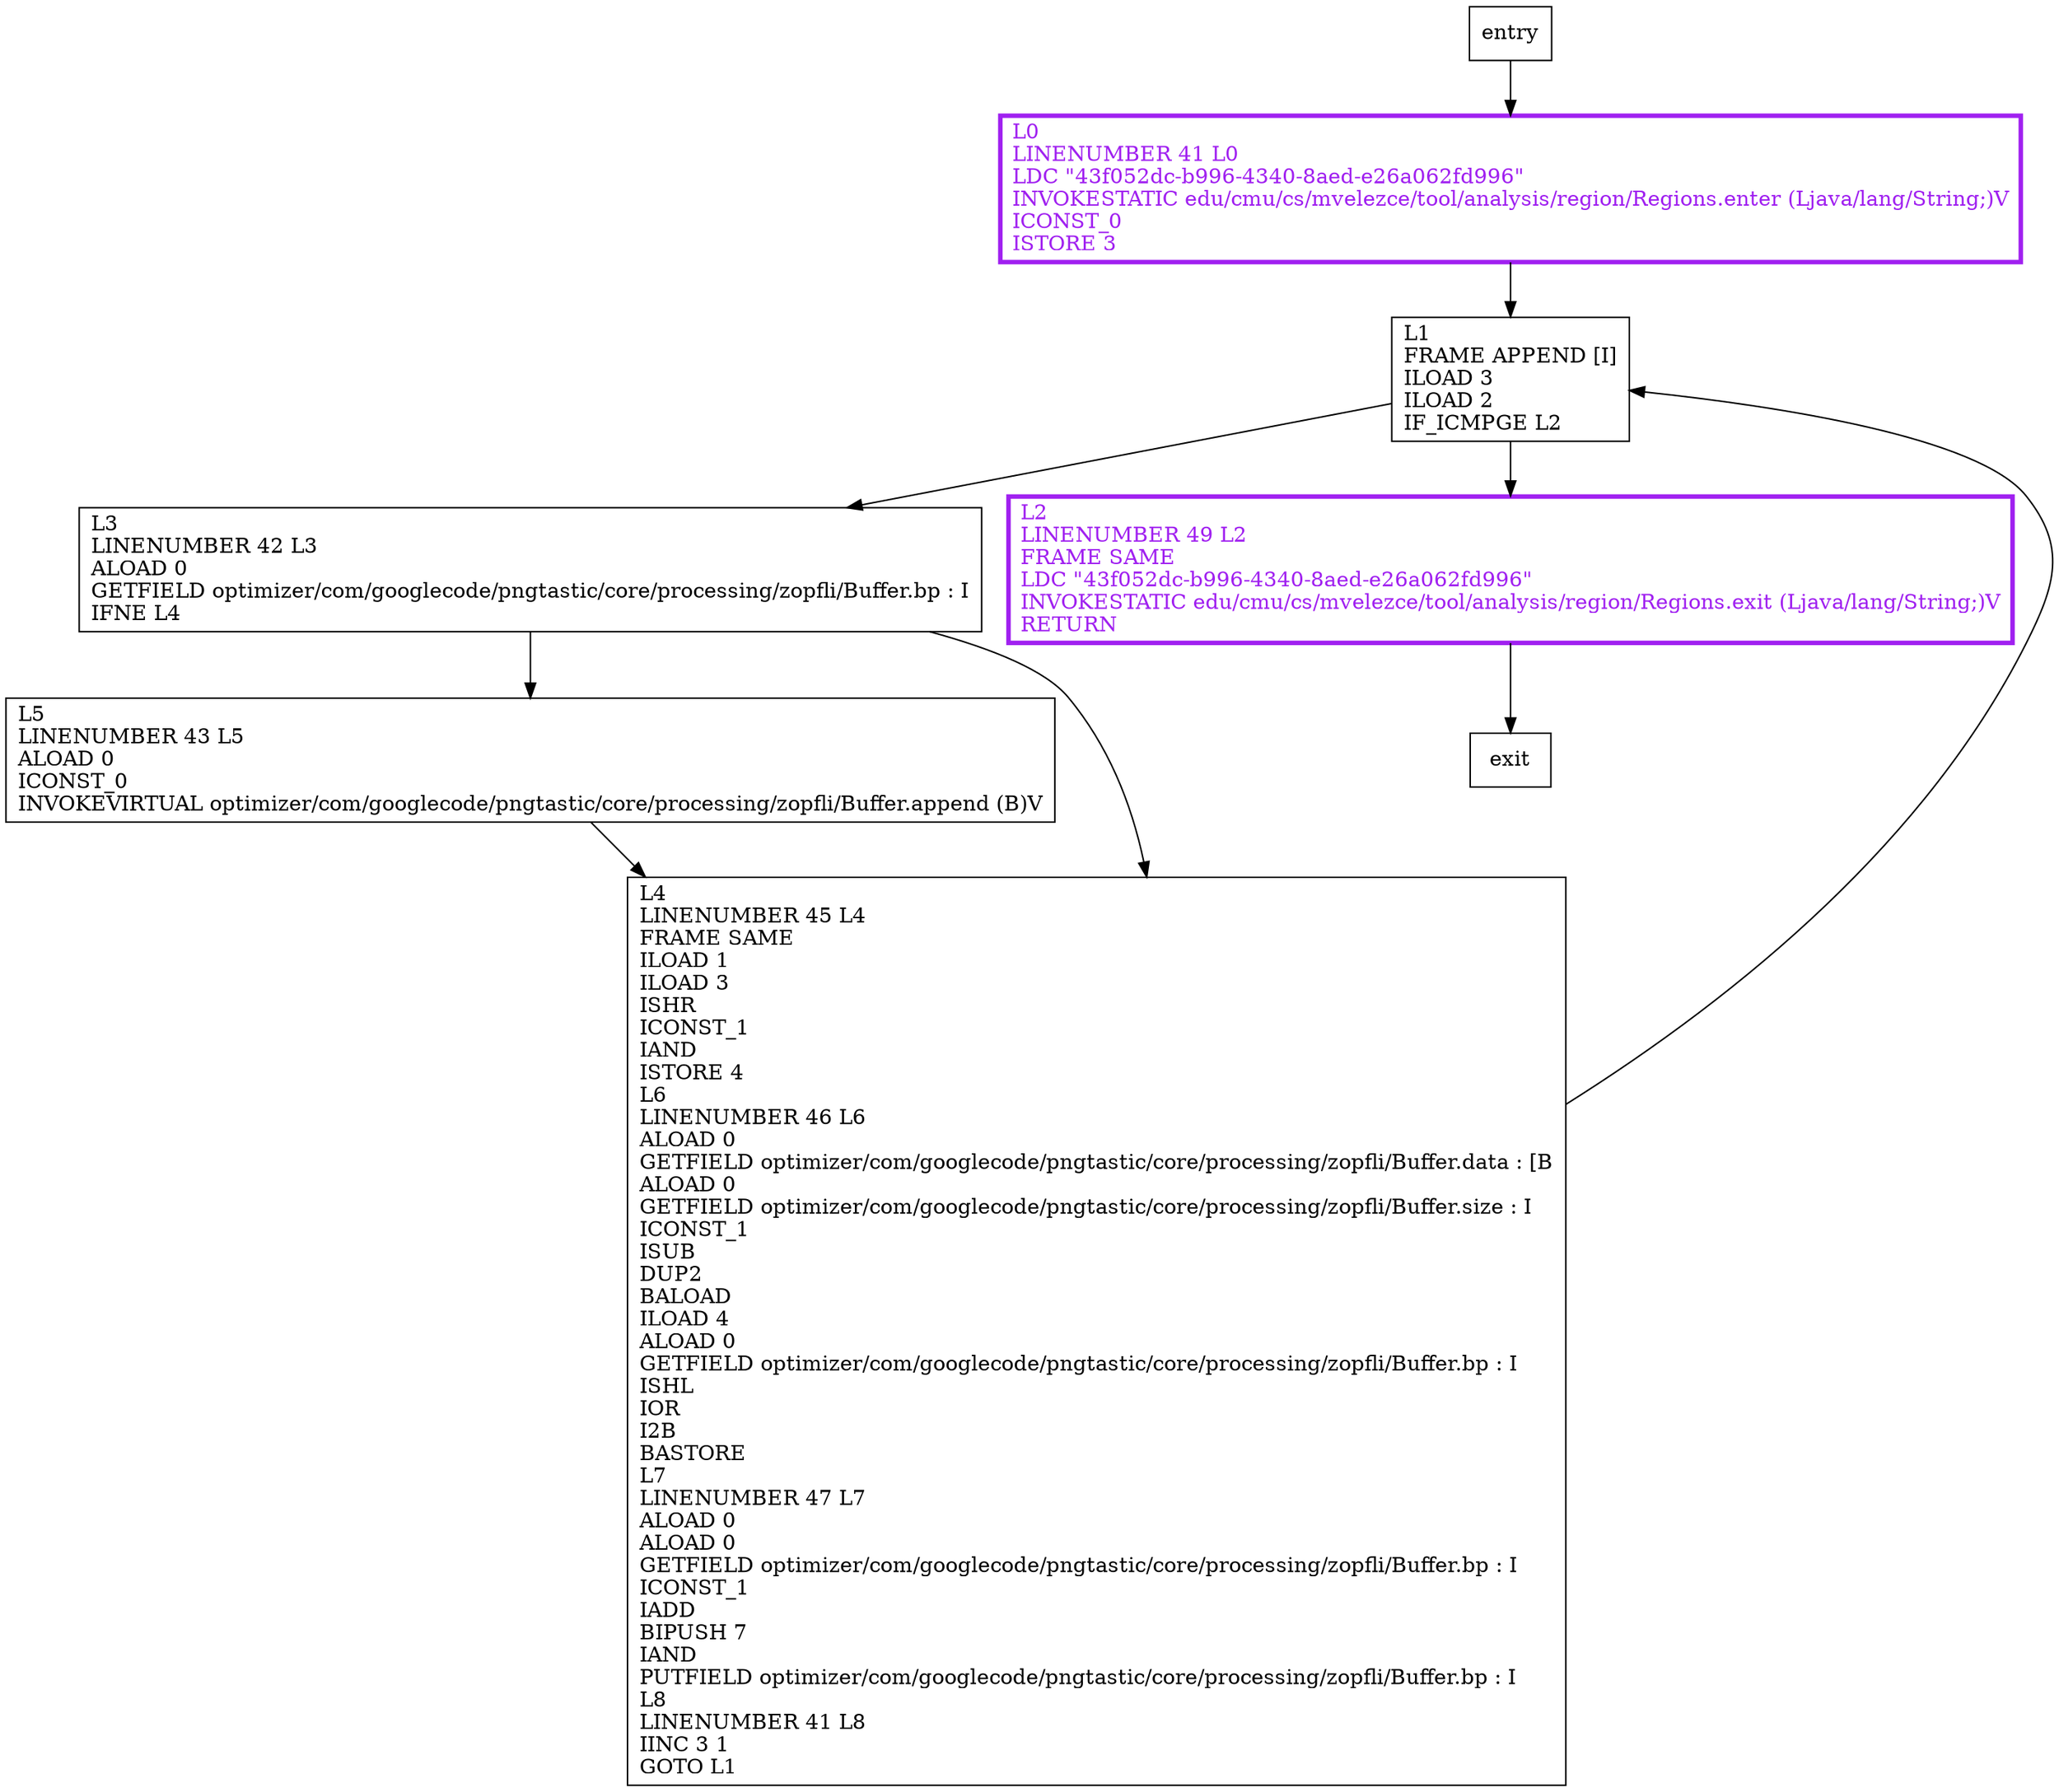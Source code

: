 digraph addBits {
node [shape=record];
1914301543 [label="L0\lLINENUMBER 41 L0\lLDC \"43f052dc-b996-4340-8aed-e26a062fd996\"\lINVOKESTATIC edu/cmu/cs/mvelezce/tool/analysis/region/Regions.enter (Ljava/lang/String;)V\lICONST_0\lISTORE 3\l"];
2045766957 [label="L1\lFRAME APPEND [I]\lILOAD 3\lILOAD 2\lIF_ICMPGE L2\l"];
1708570683 [label="L3\lLINENUMBER 42 L3\lALOAD 0\lGETFIELD optimizer/com/googlecode/pngtastic/core/processing/zopfli/Buffer.bp : I\lIFNE L4\l"];
817348612 [label="L5\lLINENUMBER 43 L5\lALOAD 0\lICONST_0\lINVOKEVIRTUAL optimizer/com/googlecode/pngtastic/core/processing/zopfli/Buffer.append (B)V\l"];
1157726741 [label="L2\lLINENUMBER 49 L2\lFRAME SAME\lLDC \"43f052dc-b996-4340-8aed-e26a062fd996\"\lINVOKESTATIC edu/cmu/cs/mvelezce/tool/analysis/region/Regions.exit (Ljava/lang/String;)V\lRETURN\l"];
225472281 [label="L4\lLINENUMBER 45 L4\lFRAME SAME\lILOAD 1\lILOAD 3\lISHR\lICONST_1\lIAND\lISTORE 4\lL6\lLINENUMBER 46 L6\lALOAD 0\lGETFIELD optimizer/com/googlecode/pngtastic/core/processing/zopfli/Buffer.data : [B\lALOAD 0\lGETFIELD optimizer/com/googlecode/pngtastic/core/processing/zopfli/Buffer.size : I\lICONST_1\lISUB\lDUP2\lBALOAD\lILOAD 4\lALOAD 0\lGETFIELD optimizer/com/googlecode/pngtastic/core/processing/zopfli/Buffer.bp : I\lISHL\lIOR\lI2B\lBASTORE\lL7\lLINENUMBER 47 L7\lALOAD 0\lALOAD 0\lGETFIELD optimizer/com/googlecode/pngtastic/core/processing/zopfli/Buffer.bp : I\lICONST_1\lIADD\lBIPUSH 7\lIAND\lPUTFIELD optimizer/com/googlecode/pngtastic/core/processing/zopfli/Buffer.bp : I\lL8\lLINENUMBER 41 L8\lIINC 3 1\lGOTO L1\l"];
entry;
exit;
1914301543 -> 2045766957;
entry -> 1914301543;
2045766957 -> 1708570683;
2045766957 -> 1157726741;
1708570683 -> 817348612;
1708570683 -> 225472281;
817348612 -> 225472281;
1157726741 -> exit;
225472281 -> 2045766957;
1914301543[fontcolor="purple", penwidth=3, color="purple"];
1157726741[fontcolor="purple", penwidth=3, color="purple"];
}
